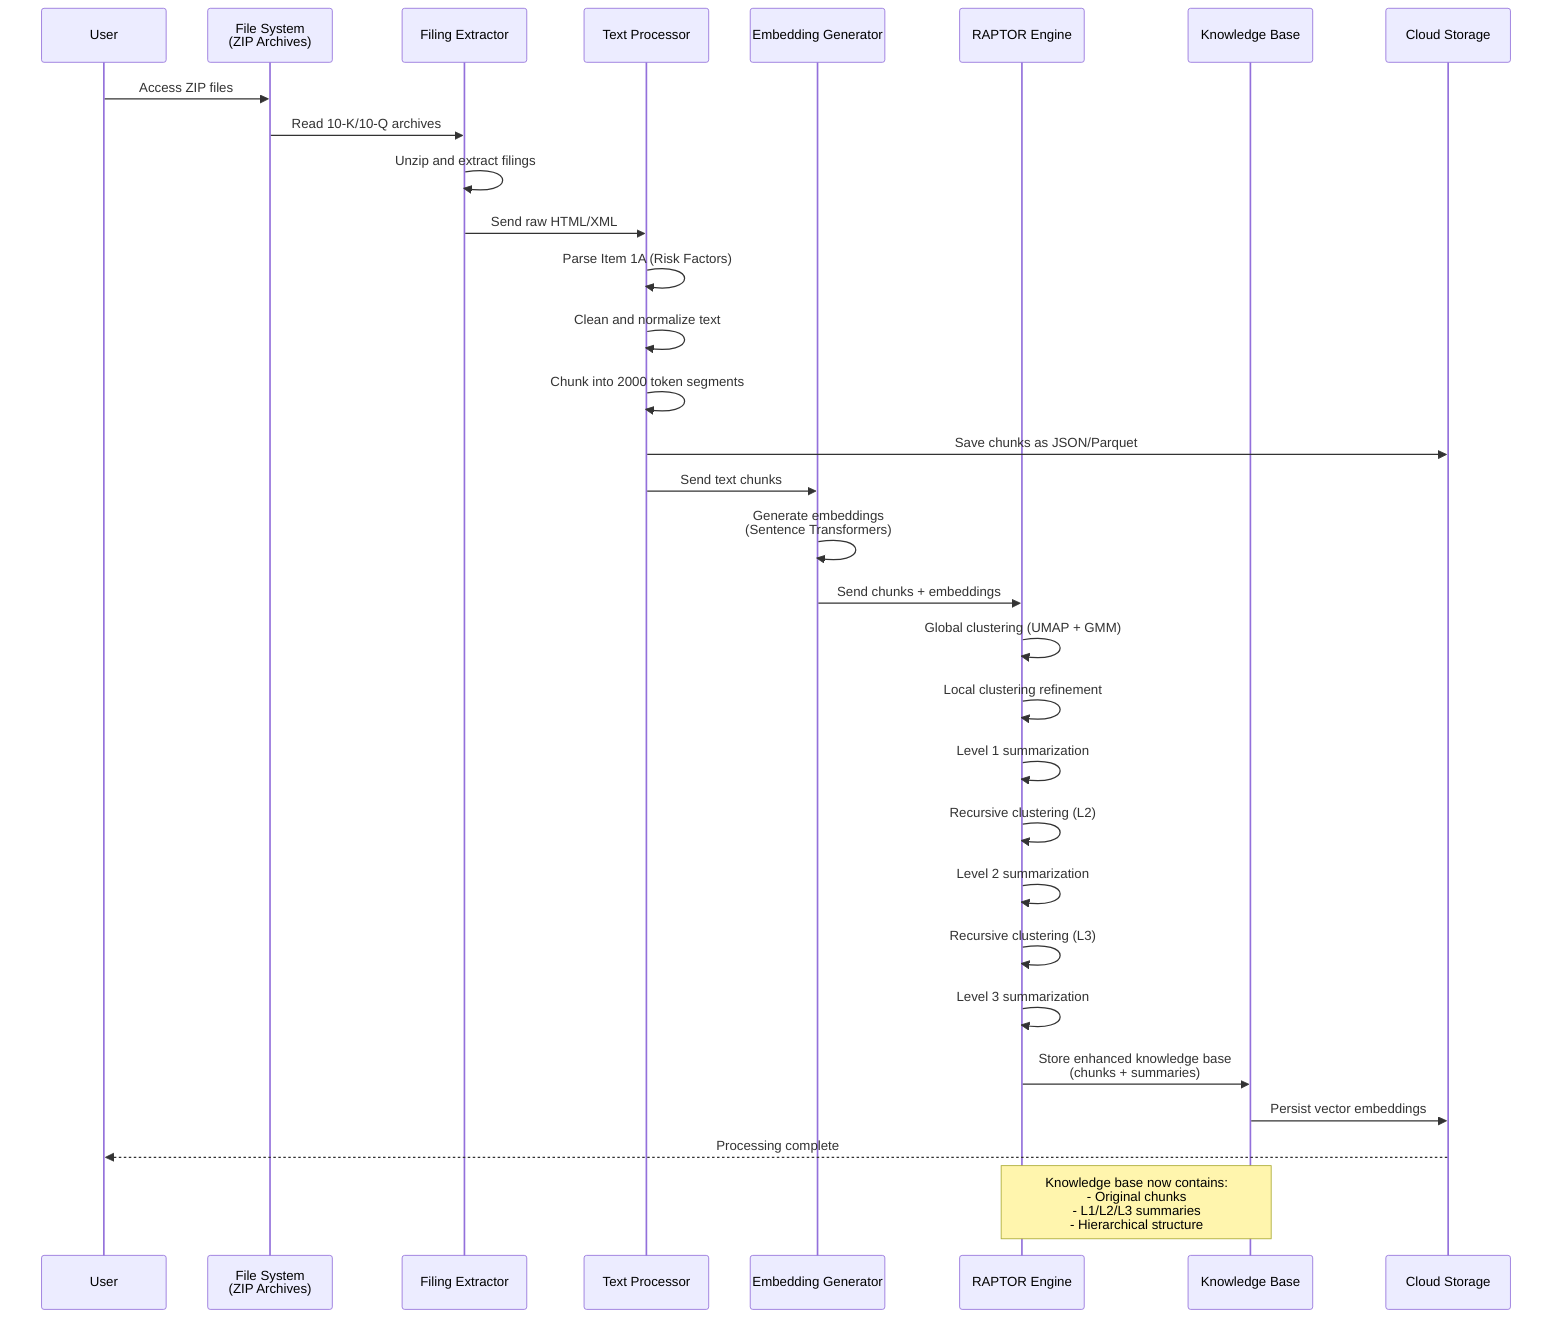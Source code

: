 sequenceDiagram
    participant User
    participant FileSystem as File System<br/>(ZIP Archives)
    participant Extractor as Filing Extractor
    participant Parser as Text Processor
    participant Embedder as Embedding Generator
    participant RAPTOR as RAPTOR Engine
    participant KB as Knowledge Base
    participant Storage as Cloud Storage

    User->>FileSystem: Access ZIP files
    FileSystem->>Extractor: Read 10-K/10-Q archives
    Extractor->>Extractor: Unzip and extract filings
    Extractor->>Parser: Send raw HTML/XML

    Parser->>Parser: Parse Item 1A (Risk Factors)
    Parser->>Parser: Clean and normalize text
    Parser->>Parser: Chunk into 2000 token segments
    Parser->>Storage: Save chunks as JSON/Parquet

    Parser->>Embedder: Send text chunks
    Embedder->>Embedder: Generate embeddings<br/>(Sentence Transformers)

    Embedder->>RAPTOR: Send chunks + embeddings

    RAPTOR->>RAPTOR: Global clustering (UMAP + GMM)
    RAPTOR->>RAPTOR: Local clustering refinement
    RAPTOR->>RAPTOR: Level 1 summarization
    RAPTOR->>RAPTOR: Recursive clustering (L2)
    RAPTOR->>RAPTOR: Level 2 summarization
    RAPTOR->>RAPTOR: Recursive clustering (L3)
    RAPTOR->>RAPTOR: Level 3 summarization

    RAPTOR->>KB: Store enhanced knowledge base<br/>(chunks + summaries)
    KB->>Storage: Persist vector embeddings

    Storage-->>User: Processing complete

    Note over RAPTOR,KB: Knowledge base now contains:<br/>- Original chunks<br/>- L1/L2/L3 summaries<br/>- Hierarchical structure